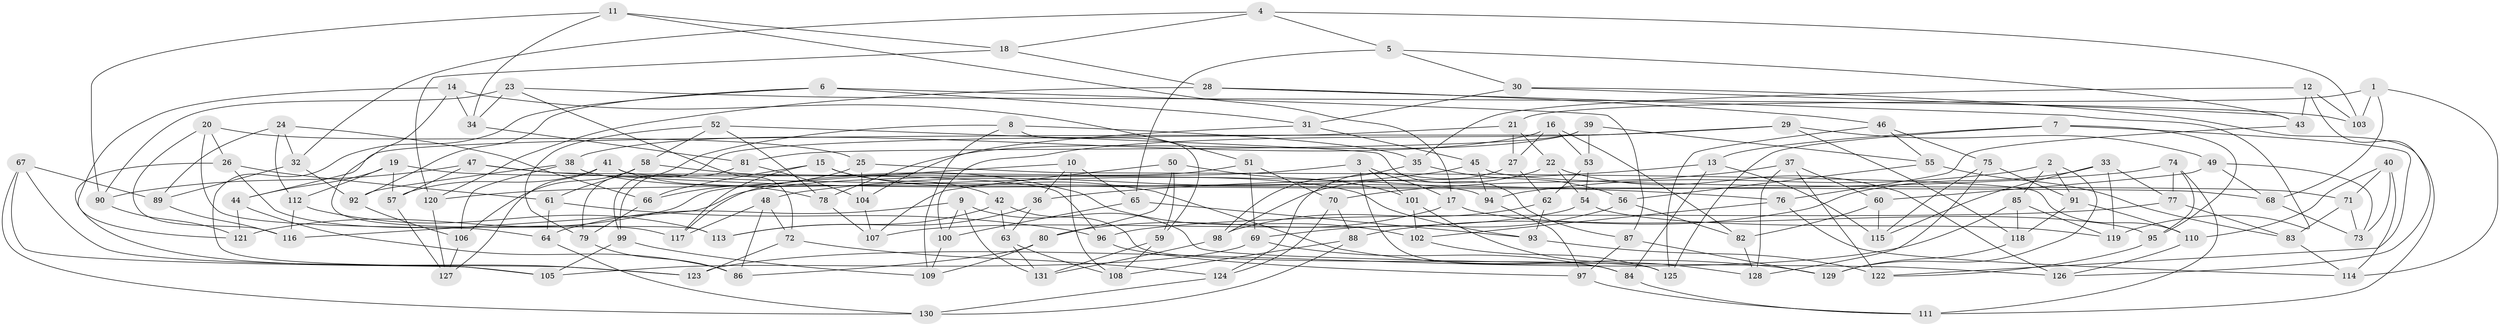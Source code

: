 // Generated by graph-tools (version 1.1) at 2025/26/03/09/25 03:26:59]
// undirected, 131 vertices, 262 edges
graph export_dot {
graph [start="1"]
  node [color=gray90,style=filled];
  1;
  2;
  3;
  4;
  5;
  6;
  7;
  8;
  9;
  10;
  11;
  12;
  13;
  14;
  15;
  16;
  17;
  18;
  19;
  20;
  21;
  22;
  23;
  24;
  25;
  26;
  27;
  28;
  29;
  30;
  31;
  32;
  33;
  34;
  35;
  36;
  37;
  38;
  39;
  40;
  41;
  42;
  43;
  44;
  45;
  46;
  47;
  48;
  49;
  50;
  51;
  52;
  53;
  54;
  55;
  56;
  57;
  58;
  59;
  60;
  61;
  62;
  63;
  64;
  65;
  66;
  67;
  68;
  69;
  70;
  71;
  72;
  73;
  74;
  75;
  76;
  77;
  78;
  79;
  80;
  81;
  82;
  83;
  84;
  85;
  86;
  87;
  88;
  89;
  90;
  91;
  92;
  93;
  94;
  95;
  96;
  97;
  98;
  99;
  100;
  101;
  102;
  103;
  104;
  105;
  106;
  107;
  108;
  109;
  110;
  111;
  112;
  113;
  114;
  115;
  116;
  117;
  118;
  119;
  120;
  121;
  122;
  123;
  124;
  125;
  126;
  127;
  128;
  129;
  130;
  131;
  1 -- 114;
  1 -- 103;
  1 -- 68;
  1 -- 21;
  2 -- 91;
  2 -- 94;
  2 -- 129;
  2 -- 85;
  3 -- 116;
  3 -- 17;
  3 -- 101;
  3 -- 84;
  4 -- 32;
  4 -- 103;
  4 -- 18;
  4 -- 5;
  5 -- 43;
  5 -- 30;
  5 -- 65;
  6 -- 92;
  6 -- 31;
  6 -- 87;
  6 -- 105;
  7 -- 95;
  7 -- 13;
  7 -- 122;
  7 -- 125;
  8 -- 59;
  8 -- 79;
  8 -- 35;
  8 -- 109;
  9 -- 131;
  9 -- 64;
  9 -- 126;
  9 -- 100;
  10 -- 108;
  10 -- 36;
  10 -- 121;
  10 -- 65;
  11 -- 18;
  11 -- 34;
  11 -- 90;
  11 -- 17;
  12 -- 35;
  12 -- 43;
  12 -- 103;
  12 -- 126;
  13 -- 115;
  13 -- 84;
  13 -- 36;
  14 -- 51;
  14 -- 34;
  14 -- 121;
  14 -- 113;
  15 -- 42;
  15 -- 66;
  15 -- 129;
  15 -- 117;
  16 -- 38;
  16 -- 82;
  16 -- 53;
  16 -- 27;
  17 -- 80;
  17 -- 95;
  18 -- 120;
  18 -- 28;
  19 -- 94;
  19 -- 57;
  19 -- 112;
  19 -- 44;
  20 -- 116;
  20 -- 64;
  20 -- 25;
  20 -- 26;
  21 -- 27;
  21 -- 99;
  21 -- 22;
  22 -- 126;
  22 -- 54;
  22 -- 98;
  23 -- 72;
  23 -- 90;
  23 -- 34;
  23 -- 103;
  24 -- 32;
  24 -- 112;
  24 -- 89;
  24 -- 66;
  25 -- 104;
  25 -- 66;
  25 -- 110;
  26 -- 117;
  26 -- 61;
  26 -- 123;
  27 -- 62;
  27 -- 124;
  28 -- 119;
  28 -- 46;
  28 -- 120;
  29 -- 118;
  29 -- 100;
  29 -- 44;
  29 -- 49;
  30 -- 43;
  30 -- 111;
  30 -- 31;
  31 -- 104;
  31 -- 45;
  32 -- 89;
  32 -- 92;
  33 -- 88;
  33 -- 115;
  33 -- 119;
  33 -- 77;
  34 -- 81;
  35 -- 56;
  35 -- 98;
  36 -- 113;
  36 -- 63;
  37 -- 128;
  37 -- 122;
  37 -- 60;
  37 -- 70;
  38 -- 92;
  38 -- 106;
  38 -- 93;
  39 -- 81;
  39 -- 55;
  39 -- 78;
  39 -- 53;
  40 -- 73;
  40 -- 110;
  40 -- 71;
  40 -- 114;
  41 -- 68;
  41 -- 127;
  41 -- 57;
  41 -- 78;
  42 -- 63;
  42 -- 125;
  42 -- 113;
  43 -- 76;
  44 -- 86;
  44 -- 121;
  45 -- 94;
  45 -- 71;
  45 -- 48;
  46 -- 125;
  46 -- 75;
  46 -- 55;
  47 -- 76;
  47 -- 90;
  47 -- 96;
  47 -- 57;
  48 -- 117;
  48 -- 86;
  48 -- 72;
  49 -- 68;
  49 -- 60;
  49 -- 73;
  50 -- 80;
  50 -- 101;
  50 -- 59;
  50 -- 107;
  51 -- 70;
  51 -- 69;
  51 -- 117;
  52 -- 79;
  52 -- 78;
  52 -- 58;
  52 -- 87;
  53 -- 54;
  53 -- 62;
  54 -- 107;
  54 -- 119;
  55 -- 83;
  55 -- 56;
  56 -- 82;
  56 -- 69;
  57 -- 127;
  58 -- 102;
  58 -- 61;
  58 -- 106;
  59 -- 108;
  59 -- 131;
  60 -- 115;
  60 -- 82;
  61 -- 64;
  61 -- 96;
  62 -- 93;
  62 -- 98;
  63 -- 131;
  63 -- 108;
  64 -- 130;
  65 -- 100;
  65 -- 93;
  66 -- 79;
  67 -- 105;
  67 -- 89;
  67 -- 130;
  67 -- 123;
  68 -- 73;
  69 -- 84;
  69 -- 105;
  70 -- 88;
  70 -- 124;
  71 -- 73;
  71 -- 83;
  72 -- 124;
  72 -- 123;
  74 -- 120;
  74 -- 77;
  74 -- 111;
  74 -- 95;
  75 -- 128;
  75 -- 91;
  75 -- 115;
  76 -- 102;
  76 -- 114;
  77 -- 96;
  77 -- 83;
  78 -- 107;
  79 -- 86;
  80 -- 86;
  80 -- 109;
  81 -- 104;
  81 -- 99;
  82 -- 128;
  83 -- 114;
  84 -- 111;
  85 -- 119;
  85 -- 123;
  85 -- 118;
  87 -- 97;
  87 -- 129;
  88 -- 108;
  88 -- 130;
  89 -- 116;
  90 -- 121;
  91 -- 110;
  91 -- 118;
  92 -- 106;
  93 -- 122;
  94 -- 97;
  95 -- 122;
  96 -- 97;
  97 -- 111;
  98 -- 131;
  99 -- 105;
  99 -- 109;
  100 -- 109;
  101 -- 102;
  101 -- 128;
  102 -- 125;
  104 -- 107;
  106 -- 127;
  110 -- 126;
  112 -- 113;
  112 -- 116;
  118 -- 129;
  120 -- 127;
  124 -- 130;
}
